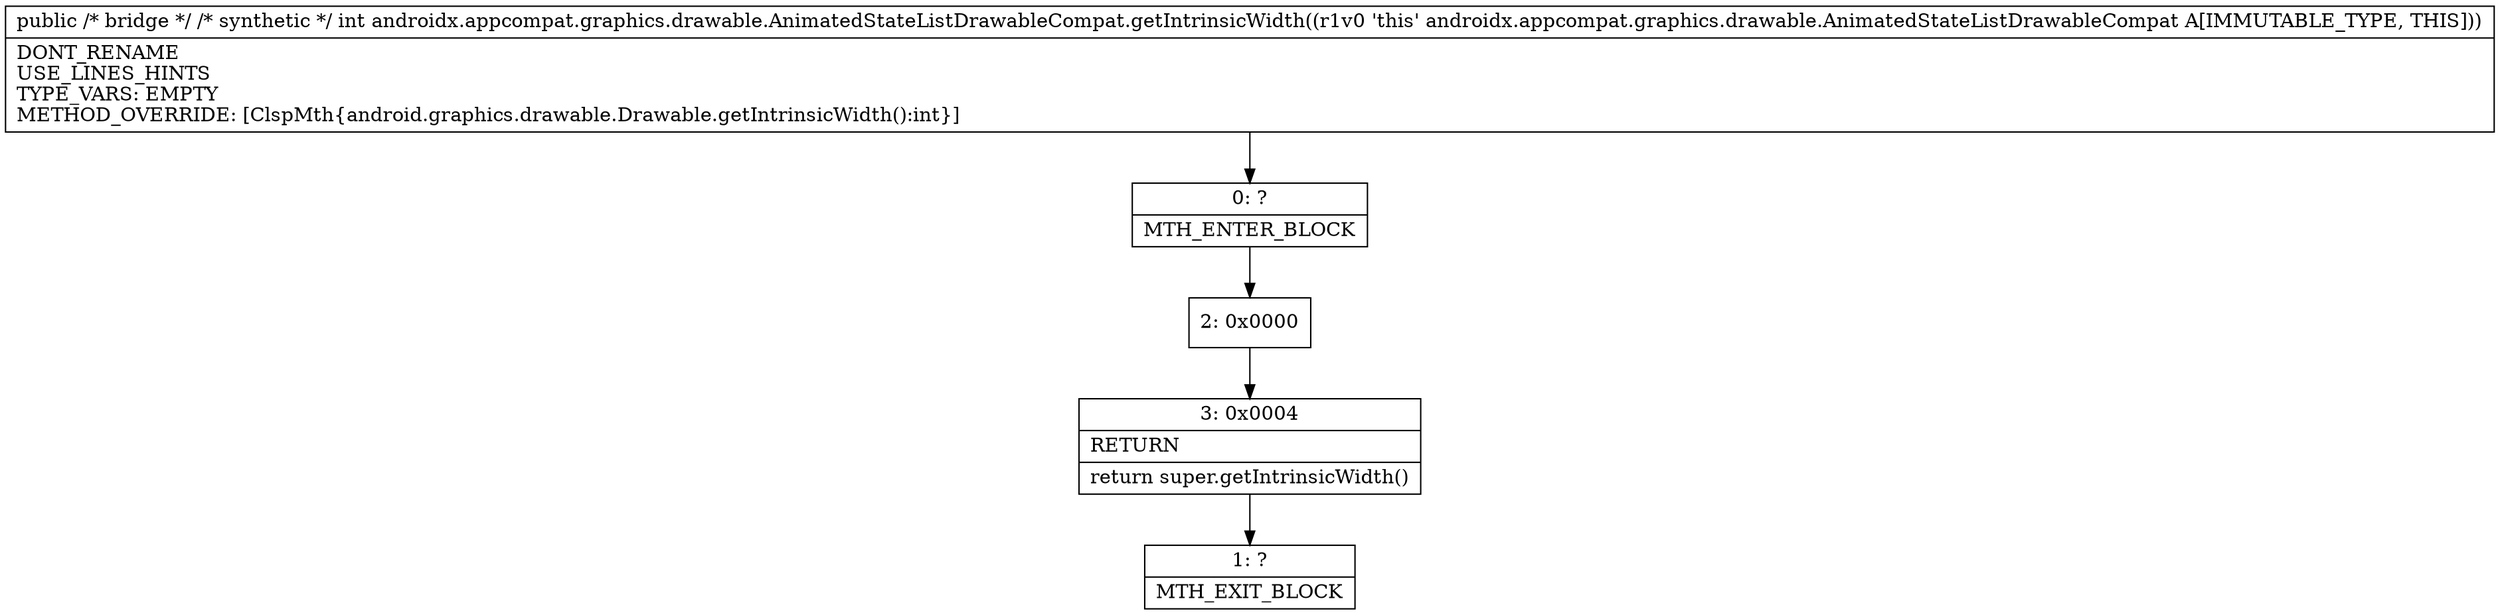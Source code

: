 digraph "CFG forandroidx.appcompat.graphics.drawable.AnimatedStateListDrawableCompat.getIntrinsicWidth()I" {
Node_0 [shape=record,label="{0\:\ ?|MTH_ENTER_BLOCK\l}"];
Node_2 [shape=record,label="{2\:\ 0x0000}"];
Node_3 [shape=record,label="{3\:\ 0x0004|RETURN\l|return super.getIntrinsicWidth()\l}"];
Node_1 [shape=record,label="{1\:\ ?|MTH_EXIT_BLOCK\l}"];
MethodNode[shape=record,label="{public \/* bridge *\/ \/* synthetic *\/ int androidx.appcompat.graphics.drawable.AnimatedStateListDrawableCompat.getIntrinsicWidth((r1v0 'this' androidx.appcompat.graphics.drawable.AnimatedStateListDrawableCompat A[IMMUTABLE_TYPE, THIS]))  | DONT_RENAME\lUSE_LINES_HINTS\lTYPE_VARS: EMPTY\lMETHOD_OVERRIDE: [ClspMth\{android.graphics.drawable.Drawable.getIntrinsicWidth():int\}]\l}"];
MethodNode -> Node_0;Node_0 -> Node_2;
Node_2 -> Node_3;
Node_3 -> Node_1;
}

